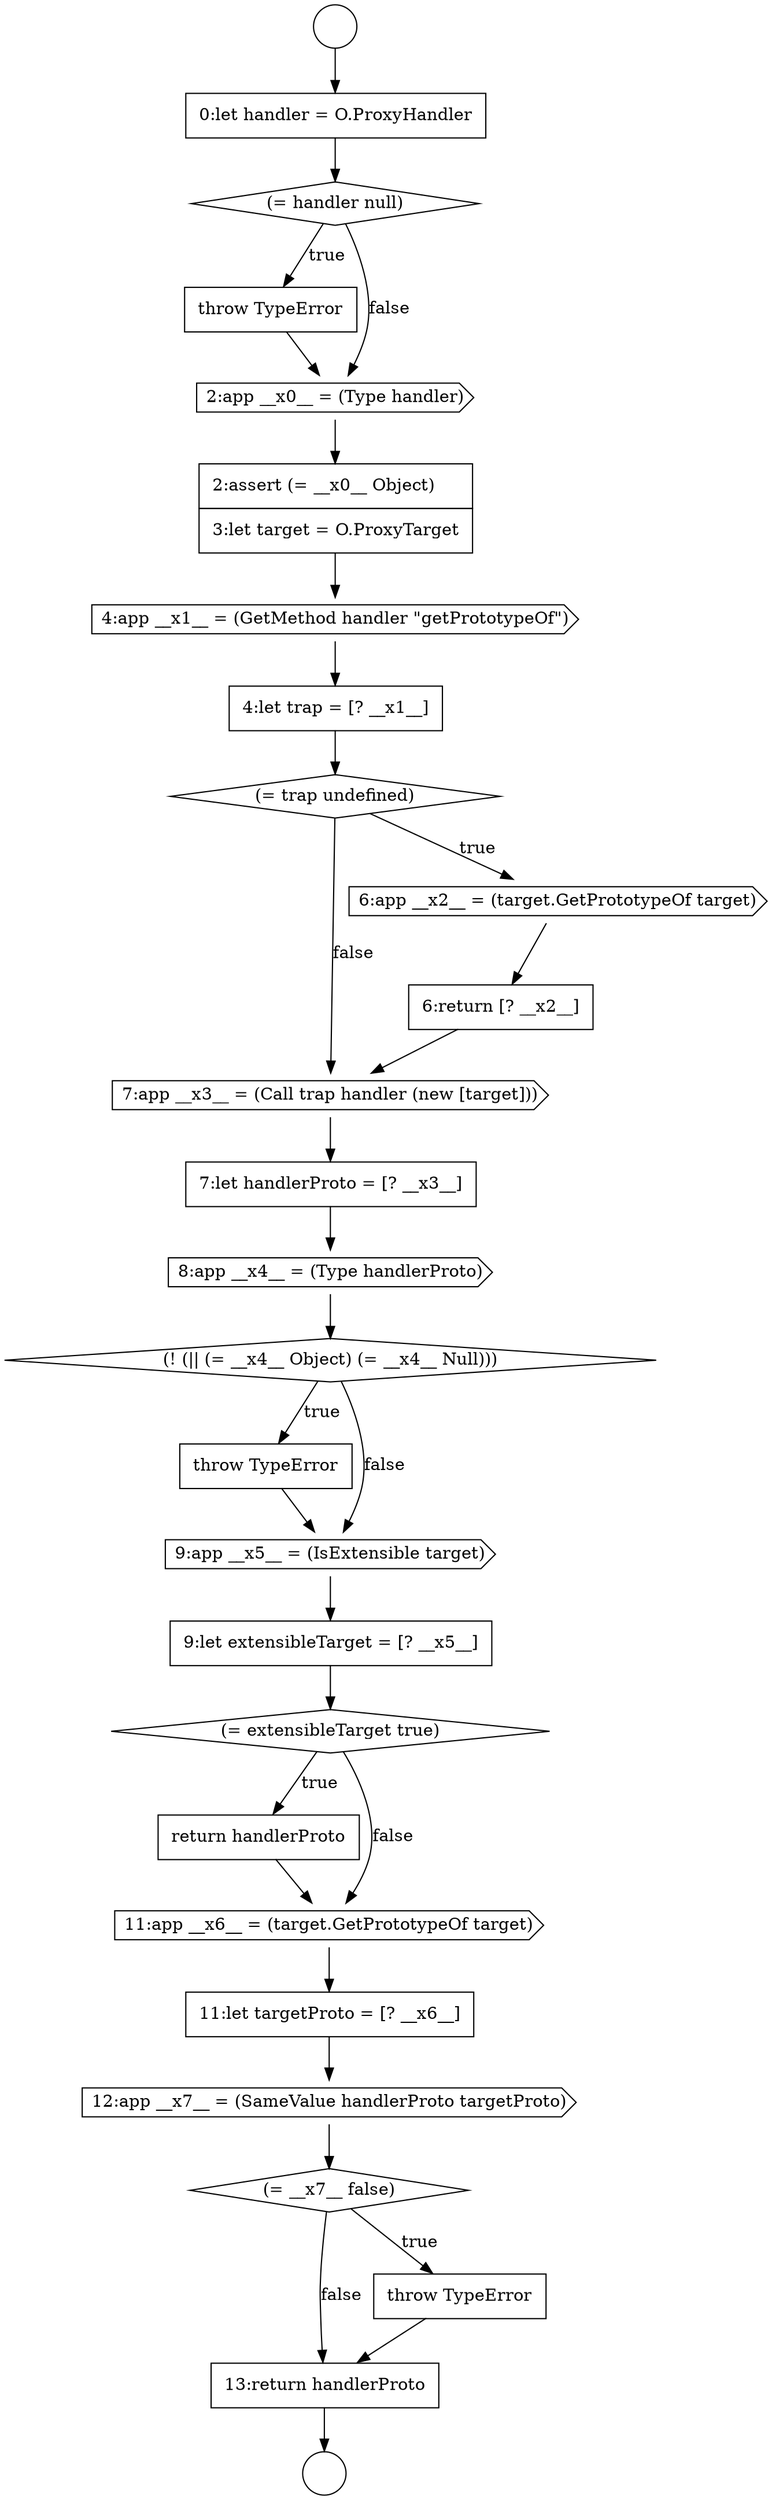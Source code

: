 digraph {
  node2630 [shape=none, margin=0, label=<<font color="black">
    <table border="0" cellborder="1" cellspacing="0" cellpadding="10">
      <tr><td align="left">2:assert (= __x0__ Object)</td></tr>
      <tr><td align="left">3:let target = O.ProxyTarget</td></tr>
    </table>
  </font>> color="black" fillcolor="white" style=filled]
  node2644 [shape=none, margin=0, label=<<font color="black">
    <table border="0" cellborder="1" cellspacing="0" cellpadding="10">
      <tr><td align="left">return handlerProto</td></tr>
    </table>
  </font>> color="black" fillcolor="white" style=filled]
  node2627 [shape=diamond, label=<<font color="black">(= handler null)</font>> color="black" fillcolor="white" style=filled]
  node2635 [shape=none, margin=0, label=<<font color="black">
    <table border="0" cellborder="1" cellspacing="0" cellpadding="10">
      <tr><td align="left">6:return [? __x2__]</td></tr>
    </table>
  </font>> color="black" fillcolor="white" style=filled]
  node2650 [shape=none, margin=0, label=<<font color="black">
    <table border="0" cellborder="1" cellspacing="0" cellpadding="10">
      <tr><td align="left">13:return handlerProto</td></tr>
    </table>
  </font>> color="black" fillcolor="white" style=filled]
  node2639 [shape=diamond, label=<<font color="black">(! (|| (= __x4__ Object) (= __x4__ Null)))</font>> color="black" fillcolor="white" style=filled]
  node2628 [shape=none, margin=0, label=<<font color="black">
    <table border="0" cellborder="1" cellspacing="0" cellpadding="10">
      <tr><td align="left">throw TypeError</td></tr>
    </table>
  </font>> color="black" fillcolor="white" style=filled]
  node2649 [shape=none, margin=0, label=<<font color="black">
    <table border="0" cellborder="1" cellspacing="0" cellpadding="10">
      <tr><td align="left">throw TypeError</td></tr>
    </table>
  </font>> color="black" fillcolor="white" style=filled]
  node2633 [shape=diamond, label=<<font color="black">(= trap undefined)</font>> color="black" fillcolor="white" style=filled]
  node2629 [shape=cds, label=<<font color="black">2:app __x0__ = (Type handler)</font>> color="black" fillcolor="white" style=filled]
  node2648 [shape=diamond, label=<<font color="black">(= __x7__ false)</font>> color="black" fillcolor="white" style=filled]
  node2636 [shape=cds, label=<<font color="black">7:app __x3__ = (Call trap handler (new [target]))</font>> color="black" fillcolor="white" style=filled]
  node2640 [shape=none, margin=0, label=<<font color="black">
    <table border="0" cellborder="1" cellspacing="0" cellpadding="10">
      <tr><td align="left">throw TypeError</td></tr>
    </table>
  </font>> color="black" fillcolor="white" style=filled]
  node2646 [shape=none, margin=0, label=<<font color="black">
    <table border="0" cellborder="1" cellspacing="0" cellpadding="10">
      <tr><td align="left">11:let targetProto = [? __x6__]</td></tr>
    </table>
  </font>> color="black" fillcolor="white" style=filled]
  node2641 [shape=cds, label=<<font color="black">9:app __x5__ = (IsExtensible target)</font>> color="black" fillcolor="white" style=filled]
  node2631 [shape=cds, label=<<font color="black">4:app __x1__ = (GetMethod handler &quot;getPrototypeOf&quot;)</font>> color="black" fillcolor="white" style=filled]
  node2638 [shape=cds, label=<<font color="black">8:app __x4__ = (Type handlerProto)</font>> color="black" fillcolor="white" style=filled]
  node2634 [shape=cds, label=<<font color="black">6:app __x2__ = (target.GetPrototypeOf target)</font>> color="black" fillcolor="white" style=filled]
  node2645 [shape=cds, label=<<font color="black">11:app __x6__ = (target.GetPrototypeOf target)</font>> color="black" fillcolor="white" style=filled]
  node2642 [shape=none, margin=0, label=<<font color="black">
    <table border="0" cellborder="1" cellspacing="0" cellpadding="10">
      <tr><td align="left">9:let extensibleTarget = [? __x5__]</td></tr>
    </table>
  </font>> color="black" fillcolor="white" style=filled]
  node2624 [shape=circle label=" " color="black" fillcolor="white" style=filled]
  node2637 [shape=none, margin=0, label=<<font color="black">
    <table border="0" cellborder="1" cellspacing="0" cellpadding="10">
      <tr><td align="left">7:let handlerProto = [? __x3__]</td></tr>
    </table>
  </font>> color="black" fillcolor="white" style=filled]
  node2632 [shape=none, margin=0, label=<<font color="black">
    <table border="0" cellborder="1" cellspacing="0" cellpadding="10">
      <tr><td align="left">4:let trap = [? __x1__]</td></tr>
    </table>
  </font>> color="black" fillcolor="white" style=filled]
  node2625 [shape=circle label=" " color="black" fillcolor="white" style=filled]
  node2647 [shape=cds, label=<<font color="black">12:app __x7__ = (SameValue handlerProto targetProto)</font>> color="black" fillcolor="white" style=filled]
  node2626 [shape=none, margin=0, label=<<font color="black">
    <table border="0" cellborder="1" cellspacing="0" cellpadding="10">
      <tr><td align="left">0:let handler = O.ProxyHandler</td></tr>
    </table>
  </font>> color="black" fillcolor="white" style=filled]
  node2643 [shape=diamond, label=<<font color="black">(= extensibleTarget true)</font>> color="black" fillcolor="white" style=filled]
  node2632 -> node2633 [ color="black"]
  node2634 -> node2635 [ color="black"]
  node2640 -> node2641 [ color="black"]
  node2637 -> node2638 [ color="black"]
  node2635 -> node2636 [ color="black"]
  node2644 -> node2645 [ color="black"]
  node2628 -> node2629 [ color="black"]
  node2648 -> node2649 [label=<<font color="black">true</font>> color="black"]
  node2648 -> node2650 [label=<<font color="black">false</font>> color="black"]
  node2645 -> node2646 [ color="black"]
  node2629 -> node2630 [ color="black"]
  node2649 -> node2650 [ color="black"]
  node2630 -> node2631 [ color="black"]
  node2638 -> node2639 [ color="black"]
  node2646 -> node2647 [ color="black"]
  node2624 -> node2626 [ color="black"]
  node2639 -> node2640 [label=<<font color="black">true</font>> color="black"]
  node2639 -> node2641 [label=<<font color="black">false</font>> color="black"]
  node2647 -> node2648 [ color="black"]
  node2642 -> node2643 [ color="black"]
  node2636 -> node2637 [ color="black"]
  node2641 -> node2642 [ color="black"]
  node2633 -> node2634 [label=<<font color="black">true</font>> color="black"]
  node2633 -> node2636 [label=<<font color="black">false</font>> color="black"]
  node2643 -> node2644 [label=<<font color="black">true</font>> color="black"]
  node2643 -> node2645 [label=<<font color="black">false</font>> color="black"]
  node2650 -> node2625 [ color="black"]
  node2631 -> node2632 [ color="black"]
  node2626 -> node2627 [ color="black"]
  node2627 -> node2628 [label=<<font color="black">true</font>> color="black"]
  node2627 -> node2629 [label=<<font color="black">false</font>> color="black"]
}
